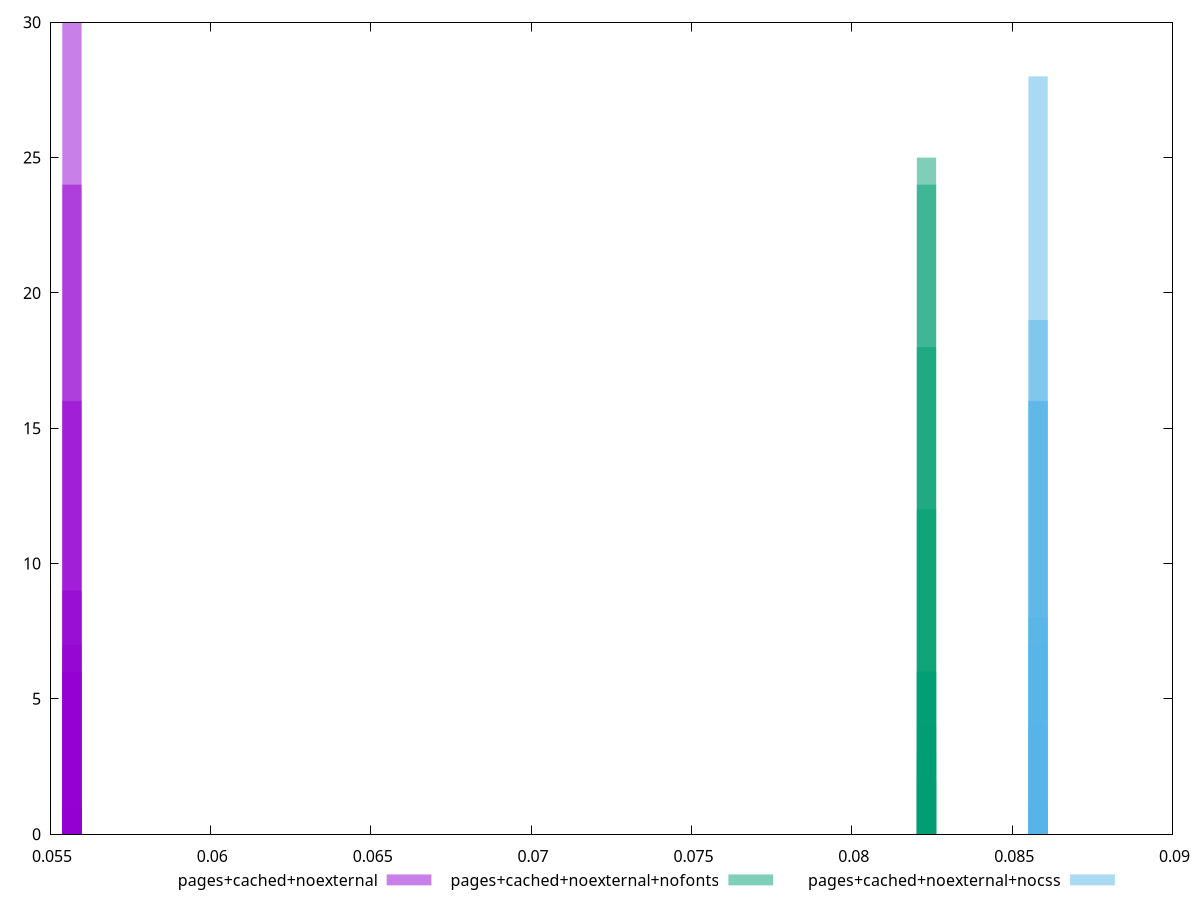 $_pagesCachedNoexternal <<EOF
0.05568388620582694 30
0.05568478566770918 7
0.055683586385199525 9
0.055684186026454356 16
0.055684485847081765 24
0.05568328656457211 6
0.055685085488336596 6
0.055682686923317286 1
0.05568538530896401 1
EOF
$_pagesCachedNoexternalNofonts <<EOF
0.08232823716941443 6
0.0823293656542795 24
0.0823289894926578 25
0.08233011797752286 6
0.08232861333103611 18
0.08232974181590118 12
0.08233049413914456 4
0.08232786100779273 3
0.08233124646238793 2
EOF
$_pagesCachedNoexternalNocss <<EOF
0.08580843739628079 28
0.08580945524770328 16
0.08580894632199203 19
0.08580996417341452 8
0.08581098202483703 1
0.08580691061914704 1
0.08581047309912578 7
0.08580792847056953 16
0.0858074195448583 4
EOF
set key outside below
set terminal pngcairo
set output "report_00005_2020-11-02T22-26-11.212Z/total-byte-weight/total-byte-weight_pages+cached+noexternal_pages+cached+noexternal+nofonts_pages+cached+noexternal+nocss+hist.png"
set boxwidth 0.0006025659020303948
set style fill transparent solid 0.5 noborder
set yrange [0:30]
plot $_pagesCachedNoexternal title "pages+cached+noexternal" with boxes ,$_pagesCachedNoexternalNofonts title "pages+cached+noexternal+nofonts" with boxes ,$_pagesCachedNoexternalNocss title "pages+cached+noexternal+nocss" with boxes ,